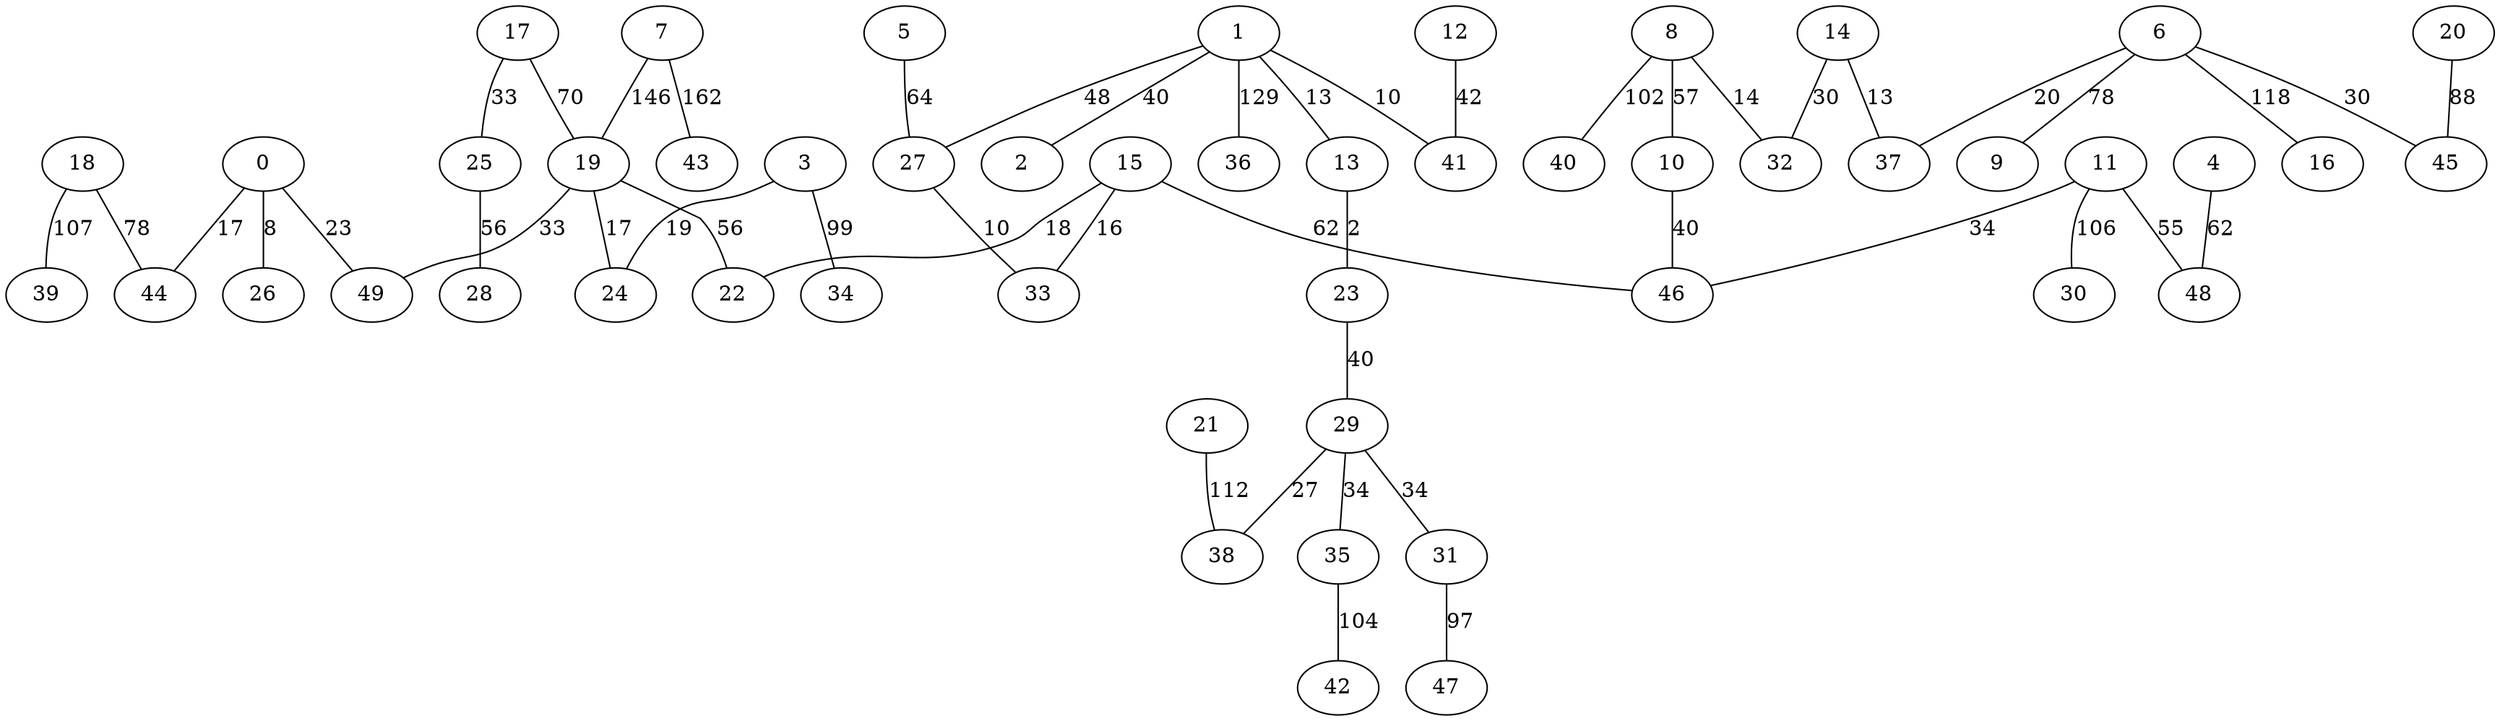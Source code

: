 strict graph G {
0;
1;
2;
3;
4;
5;
6;
7;
8;
9;
10;
11;
12;
13;
14;
15;
16;
17;
18;
19;
20;
21;
22;
23;
24;
25;
26;
27;
28;
29;
30;
31;
32;
33;
34;
35;
36;
37;
38;
39;
40;
41;
42;
43;
44;
45;
46;
47;
48;
49;
19 -- 22 [label=56];
35 -- 42 [label=104];
11 -- 30 [label=106];
1 -- 13 [label=13];
1 -- 2 [label=40];
29 -- 31 [label=34];
14 -- 32 [label=30];
17 -- 25 [label=33];
8 -- 40 [label=102];
10 -- 46 [label=40];
14 -- 37 [label=13];
15 -- 46 [label=62];
13 -- 23 [label=2];
18 -- 39 [label=107];
17 -- 19 [label=70];
29 -- 38 [label=27];
0 -- 26 [label=8];
19 -- 24 [label=17];
19 -- 49 [label=33];
6 -- 9 [label=78];
15 -- 22 [label=18];
21 -- 38 [label=112];
3 -- 24 [label=19];
18 -- 44 [label=78];
27 -- 33 [label=10];
20 -- 45 [label=88];
1 -- 27 [label=48];
12 -- 41 [label=42];
0 -- 49 [label=23];
31 -- 47 [label=97];
6 -- 45 [label=30];
1 -- 41 [label=10];
15 -- 33 [label=16];
3 -- 34 [label=99];
29 -- 35 [label=34];
1 -- 36 [label=129];
11 -- 48 [label=55];
23 -- 29 [label=40];
4 -- 48 [label=62];
25 -- 28 [label=56];
7 -- 43 [label=162];
7 -- 19 [label=146];
6 -- 16 [label=118];
8 -- 32 [label=14];
0 -- 44 [label=17];
6 -- 37 [label=20];
8 -- 10 [label=57];
5 -- 27 [label=64];
11 -- 46 [label=34];
}
